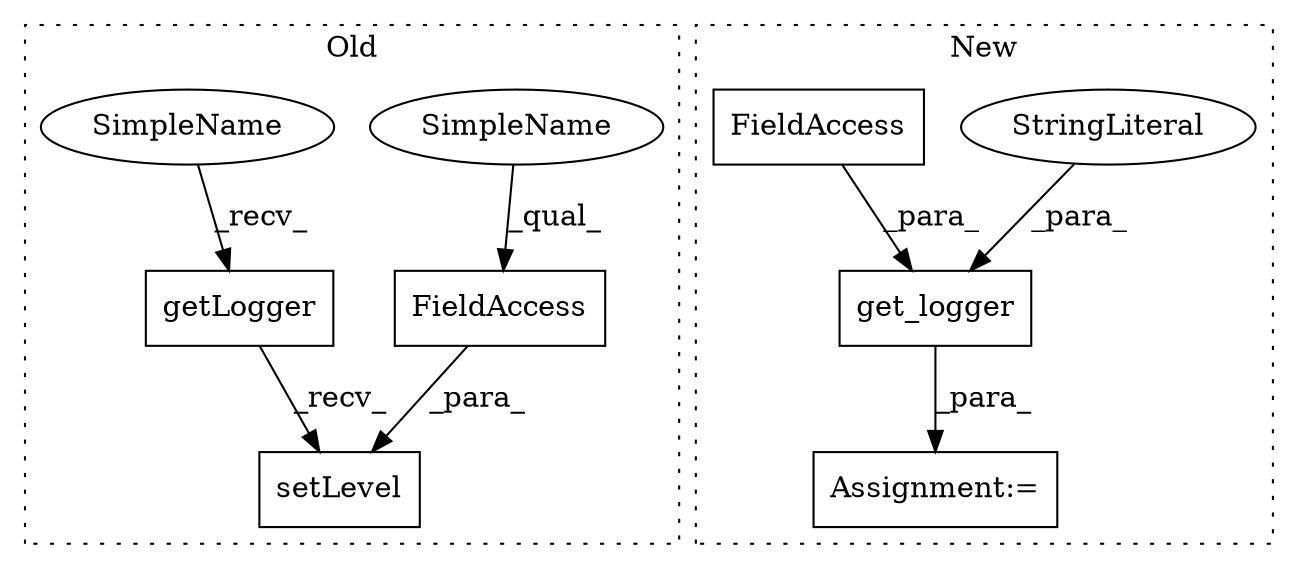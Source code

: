 digraph G {
subgraph cluster0 {
1 [label="getLogger" a="32" s="1244" l="11" shape="box"];
5 [label="setLevel" a="32" s="1256,1277" l="9,1" shape="box"];
6 [label="FieldAccess" a="22" s="1265" l="12" shape="box"];
8 [label="SimpleName" a="42" s="1265" l="7" shape="ellipse"];
9 [label="SimpleName" a="42" s="1236" l="7" shape="ellipse"];
label = "Old";
style="dotted";
}
subgraph cluster1 {
2 [label="get_logger" a="32" s="1270,1307" l="11,1" shape="box"];
3 [label="StringLiteral" a="45" s="1281" l="15" shape="ellipse"];
4 [label="Assignment:=" a="7" s="1269" l="1" shape="box"];
7 [label="FieldAccess" a="22" s="1297" l="10" shape="box"];
label = "New";
style="dotted";
}
1 -> 5 [label="_recv_"];
2 -> 4 [label="_para_"];
3 -> 2 [label="_para_"];
6 -> 5 [label="_para_"];
7 -> 2 [label="_para_"];
8 -> 6 [label="_qual_"];
9 -> 1 [label="_recv_"];
}